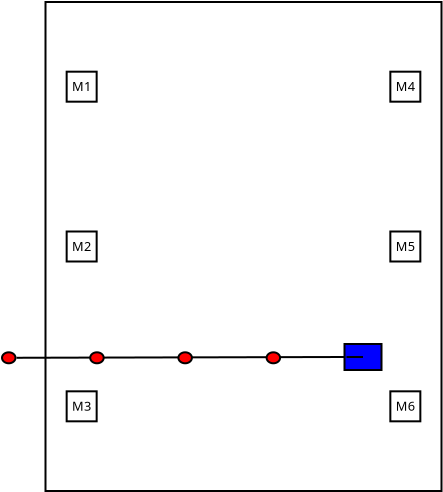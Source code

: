 <?xml version="1.0" encoding="UTF-8"?>
<dia:diagram xmlns:dia="http://www.lysator.liu.se/~alla/dia/">
  <dia:layer name="Background" visible="true" active="true">
    <dia:object type="Standard - Box" version="0" id="O0">
      <dia:attribute name="obj_pos">
        <dia:point val="17.75,4.55"/>
      </dia:attribute>
      <dia:attribute name="obj_bb">
        <dia:rectangle val="17.7,4.5;37.6,29.05"/>
      </dia:attribute>
      <dia:attribute name="elem_corner">
        <dia:point val="17.75,4.55"/>
      </dia:attribute>
      <dia:attribute name="elem_width">
        <dia:real val="19.8"/>
      </dia:attribute>
      <dia:attribute name="elem_height">
        <dia:real val="24.45"/>
      </dia:attribute>
      <dia:attribute name="show_background">
        <dia:boolean val="true"/>
      </dia:attribute>
    </dia:object>
    <dia:group>
      <dia:group>
        <dia:group>
          <dia:object type="Standard - Box" version="0" id="O1">
            <dia:attribute name="obj_pos">
              <dia:point val="18.808,8.034"/>
            </dia:attribute>
            <dia:attribute name="obj_bb">
              <dia:rectangle val="18.758,7.984;20.358,9.584"/>
            </dia:attribute>
            <dia:attribute name="elem_corner">
              <dia:point val="18.808,8.034"/>
            </dia:attribute>
            <dia:attribute name="elem_width">
              <dia:real val="1.5"/>
            </dia:attribute>
            <dia:attribute name="elem_height">
              <dia:real val="1.5"/>
            </dia:attribute>
            <dia:attribute name="show_background">
              <dia:boolean val="true"/>
            </dia:attribute>
          </dia:object>
          <dia:object type="Standard - Text" version="1" id="O2">
            <dia:attribute name="obj_pos">
              <dia:point val="19.078,9.005"/>
            </dia:attribute>
            <dia:attribute name="obj_bb">
              <dia:rectangle val="19.078,8.41;20.038,9.158"/>
            </dia:attribute>
            <dia:attribute name="text">
              <dia:composite type="text">
                <dia:attribute name="string">
                  <dia:string>#M1#</dia:string>
                </dia:attribute>
                <dia:attribute name="font">
                  <dia:font family="sans" style="0" name="Helvetica"/>
                </dia:attribute>
                <dia:attribute name="height">
                  <dia:real val="0.8"/>
                </dia:attribute>
                <dia:attribute name="pos">
                  <dia:point val="19.078,9.005"/>
                </dia:attribute>
                <dia:attribute name="color">
                  <dia:color val="#000000"/>
                </dia:attribute>
                <dia:attribute name="alignment">
                  <dia:enum val="0"/>
                </dia:attribute>
              </dia:composite>
            </dia:attribute>
            <dia:attribute name="valign">
              <dia:enum val="3"/>
            </dia:attribute>
          </dia:object>
        </dia:group>
        <dia:group>
          <dia:object type="Standard - Box" version="0" id="O3">
            <dia:attribute name="obj_pos">
              <dia:point val="34.992,8.034"/>
            </dia:attribute>
            <dia:attribute name="obj_bb">
              <dia:rectangle val="34.942,7.984;36.542,9.584"/>
            </dia:attribute>
            <dia:attribute name="elem_corner">
              <dia:point val="34.992,8.034"/>
            </dia:attribute>
            <dia:attribute name="elem_width">
              <dia:real val="1.5"/>
            </dia:attribute>
            <dia:attribute name="elem_height">
              <dia:real val="1.5"/>
            </dia:attribute>
            <dia:attribute name="show_background">
              <dia:boolean val="true"/>
            </dia:attribute>
          </dia:object>
          <dia:object type="Standard - Text" version="1" id="O4">
            <dia:attribute name="obj_pos">
              <dia:point val="35.262,9.005"/>
            </dia:attribute>
            <dia:attribute name="obj_bb">
              <dia:rectangle val="35.262,8.41;36.222,9.158"/>
            </dia:attribute>
            <dia:attribute name="text">
              <dia:composite type="text">
                <dia:attribute name="string">
                  <dia:string>#M4#</dia:string>
                </dia:attribute>
                <dia:attribute name="font">
                  <dia:font family="sans" style="0" name="Helvetica"/>
                </dia:attribute>
                <dia:attribute name="height">
                  <dia:real val="0.8"/>
                </dia:attribute>
                <dia:attribute name="pos">
                  <dia:point val="35.262,9.005"/>
                </dia:attribute>
                <dia:attribute name="color">
                  <dia:color val="#000000"/>
                </dia:attribute>
                <dia:attribute name="alignment">
                  <dia:enum val="0"/>
                </dia:attribute>
              </dia:composite>
            </dia:attribute>
            <dia:attribute name="valign">
              <dia:enum val="3"/>
            </dia:attribute>
          </dia:object>
        </dia:group>
      </dia:group>
      <dia:group>
        <dia:group>
          <dia:object type="Standard - Box" version="0" id="O5">
            <dia:attribute name="obj_pos">
              <dia:point val="18.808,16.025"/>
            </dia:attribute>
            <dia:attribute name="obj_bb">
              <dia:rectangle val="18.758,15.975;20.358,17.575"/>
            </dia:attribute>
            <dia:attribute name="elem_corner">
              <dia:point val="18.808,16.025"/>
            </dia:attribute>
            <dia:attribute name="elem_width">
              <dia:real val="1.5"/>
            </dia:attribute>
            <dia:attribute name="elem_height">
              <dia:real val="1.5"/>
            </dia:attribute>
            <dia:attribute name="show_background">
              <dia:boolean val="true"/>
            </dia:attribute>
          </dia:object>
          <dia:object type="Standard - Text" version="1" id="O6">
            <dia:attribute name="obj_pos">
              <dia:point val="19.078,16.996"/>
            </dia:attribute>
            <dia:attribute name="obj_bb">
              <dia:rectangle val="19.078,16.401;20.038,17.149"/>
            </dia:attribute>
            <dia:attribute name="text">
              <dia:composite type="text">
                <dia:attribute name="string">
                  <dia:string>#M2#</dia:string>
                </dia:attribute>
                <dia:attribute name="font">
                  <dia:font family="sans" style="0" name="Helvetica"/>
                </dia:attribute>
                <dia:attribute name="height">
                  <dia:real val="0.8"/>
                </dia:attribute>
                <dia:attribute name="pos">
                  <dia:point val="19.078,16.996"/>
                </dia:attribute>
                <dia:attribute name="color">
                  <dia:color val="#000000"/>
                </dia:attribute>
                <dia:attribute name="alignment">
                  <dia:enum val="0"/>
                </dia:attribute>
              </dia:composite>
            </dia:attribute>
            <dia:attribute name="valign">
              <dia:enum val="3"/>
            </dia:attribute>
          </dia:object>
        </dia:group>
        <dia:group>
          <dia:object type="Standard - Box" version="0" id="O7">
            <dia:attribute name="obj_pos">
              <dia:point val="34.992,16.025"/>
            </dia:attribute>
            <dia:attribute name="obj_bb">
              <dia:rectangle val="34.942,15.975;36.542,17.575"/>
            </dia:attribute>
            <dia:attribute name="elem_corner">
              <dia:point val="34.992,16.025"/>
            </dia:attribute>
            <dia:attribute name="elem_width">
              <dia:real val="1.5"/>
            </dia:attribute>
            <dia:attribute name="elem_height">
              <dia:real val="1.5"/>
            </dia:attribute>
            <dia:attribute name="show_background">
              <dia:boolean val="true"/>
            </dia:attribute>
          </dia:object>
          <dia:object type="Standard - Text" version="1" id="O8">
            <dia:attribute name="obj_pos">
              <dia:point val="35.262,16.996"/>
            </dia:attribute>
            <dia:attribute name="obj_bb">
              <dia:rectangle val="35.262,16.401;36.222,17.149"/>
            </dia:attribute>
            <dia:attribute name="text">
              <dia:composite type="text">
                <dia:attribute name="string">
                  <dia:string>#M5#</dia:string>
                </dia:attribute>
                <dia:attribute name="font">
                  <dia:font family="sans" style="0" name="Helvetica"/>
                </dia:attribute>
                <dia:attribute name="height">
                  <dia:real val="0.8"/>
                </dia:attribute>
                <dia:attribute name="pos">
                  <dia:point val="35.262,16.996"/>
                </dia:attribute>
                <dia:attribute name="color">
                  <dia:color val="#000000"/>
                </dia:attribute>
                <dia:attribute name="alignment">
                  <dia:enum val="0"/>
                </dia:attribute>
              </dia:composite>
            </dia:attribute>
            <dia:attribute name="valign">
              <dia:enum val="3"/>
            </dia:attribute>
          </dia:object>
        </dia:group>
      </dia:group>
      <dia:group>
        <dia:group>
          <dia:object type="Standard - Box" version="0" id="O9">
            <dia:attribute name="obj_pos">
              <dia:point val="18.808,24.016"/>
            </dia:attribute>
            <dia:attribute name="obj_bb">
              <dia:rectangle val="18.758,23.966;20.358,25.566"/>
            </dia:attribute>
            <dia:attribute name="elem_corner">
              <dia:point val="18.808,24.016"/>
            </dia:attribute>
            <dia:attribute name="elem_width">
              <dia:real val="1.5"/>
            </dia:attribute>
            <dia:attribute name="elem_height">
              <dia:real val="1.5"/>
            </dia:attribute>
            <dia:attribute name="show_background">
              <dia:boolean val="true"/>
            </dia:attribute>
          </dia:object>
          <dia:object type="Standard - Text" version="1" id="O10">
            <dia:attribute name="obj_pos">
              <dia:point val="19.078,24.988"/>
            </dia:attribute>
            <dia:attribute name="obj_bb">
              <dia:rectangle val="19.078,24.392;20.038,25.14"/>
            </dia:attribute>
            <dia:attribute name="text">
              <dia:composite type="text">
                <dia:attribute name="string">
                  <dia:string>#M3#</dia:string>
                </dia:attribute>
                <dia:attribute name="font">
                  <dia:font family="sans" style="0" name="Helvetica"/>
                </dia:attribute>
                <dia:attribute name="height">
                  <dia:real val="0.8"/>
                </dia:attribute>
                <dia:attribute name="pos">
                  <dia:point val="19.078,24.988"/>
                </dia:attribute>
                <dia:attribute name="color">
                  <dia:color val="#000000"/>
                </dia:attribute>
                <dia:attribute name="alignment">
                  <dia:enum val="0"/>
                </dia:attribute>
              </dia:composite>
            </dia:attribute>
            <dia:attribute name="valign">
              <dia:enum val="3"/>
            </dia:attribute>
          </dia:object>
        </dia:group>
        <dia:group>
          <dia:object type="Standard - Box" version="0" id="O11">
            <dia:attribute name="obj_pos">
              <dia:point val="34.992,24.016"/>
            </dia:attribute>
            <dia:attribute name="obj_bb">
              <dia:rectangle val="34.942,23.966;36.542,25.566"/>
            </dia:attribute>
            <dia:attribute name="elem_corner">
              <dia:point val="34.992,24.016"/>
            </dia:attribute>
            <dia:attribute name="elem_width">
              <dia:real val="1.5"/>
            </dia:attribute>
            <dia:attribute name="elem_height">
              <dia:real val="1.5"/>
            </dia:attribute>
            <dia:attribute name="show_background">
              <dia:boolean val="true"/>
            </dia:attribute>
          </dia:object>
          <dia:object type="Standard - Text" version="1" id="O12">
            <dia:attribute name="obj_pos">
              <dia:point val="35.262,24.988"/>
            </dia:attribute>
            <dia:attribute name="obj_bb">
              <dia:rectangle val="35.262,24.392;36.222,25.14"/>
            </dia:attribute>
            <dia:attribute name="text">
              <dia:composite type="text">
                <dia:attribute name="string">
                  <dia:string>#M6#</dia:string>
                </dia:attribute>
                <dia:attribute name="font">
                  <dia:font family="sans" style="0" name="Helvetica"/>
                </dia:attribute>
                <dia:attribute name="height">
                  <dia:real val="0.8"/>
                </dia:attribute>
                <dia:attribute name="pos">
                  <dia:point val="35.262,24.988"/>
                </dia:attribute>
                <dia:attribute name="color">
                  <dia:color val="#000000"/>
                </dia:attribute>
                <dia:attribute name="alignment">
                  <dia:enum val="0"/>
                </dia:attribute>
              </dia:composite>
            </dia:attribute>
            <dia:attribute name="valign">
              <dia:enum val="3"/>
            </dia:attribute>
          </dia:object>
        </dia:group>
      </dia:group>
    </dia:group>
    <dia:object type="Standard - Box" version="0" id="O13">
      <dia:attribute name="obj_pos">
        <dia:point val="32.7,21.65"/>
      </dia:attribute>
      <dia:attribute name="obj_bb">
        <dia:rectangle val="32.65,21.6;34.6,23"/>
      </dia:attribute>
      <dia:attribute name="elem_corner">
        <dia:point val="32.7,21.65"/>
      </dia:attribute>
      <dia:attribute name="elem_width">
        <dia:real val="1.85"/>
      </dia:attribute>
      <dia:attribute name="elem_height">
        <dia:real val="1.3"/>
      </dia:attribute>
      <dia:attribute name="inner_color">
        <dia:color val="#0000ff"/>
      </dia:attribute>
      <dia:attribute name="show_background">
        <dia:boolean val="true"/>
      </dia:attribute>
    </dia:object>
    <dia:object type="Standard - Line" version="0" id="O14">
      <dia:attribute name="obj_pos">
        <dia:point val="33.625,22.3"/>
      </dia:attribute>
      <dia:attribute name="obj_bb">
        <dia:rectangle val="32.75,22.25;33.675,22.35"/>
      </dia:attribute>
      <dia:attribute name="conn_endpoints">
        <dia:point val="33.625,22.3"/>
        <dia:point val="32.8,22.3"/>
      </dia:attribute>
      <dia:attribute name="numcp">
        <dia:int val="1"/>
      </dia:attribute>
      <dia:connections>
        <dia:connection handle="0" to="O13" connection="8"/>
        <dia:connection handle="1" to="O13" connection="4"/>
      </dia:connections>
    </dia:object>
    <dia:object type="Standard - PolyLine" version="0" id="O15">
      <dia:attribute name="obj_pos">
        <dia:point val="27.65,16.775"/>
      </dia:attribute>
      <dia:attribute name="obj_bb">
        <dia:rectangle val="27.65,16.775;27.65,16.775"/>
      </dia:attribute>
      <dia:attribute name="poly_points">
        <dia:point val="27.65,16.775"/>
        <dia:point val="27.65,16.775"/>
      </dia:attribute>
      <dia:connections>
        <dia:connection handle="0" to="O0" connection="8"/>
        <dia:connection handle="1" to="O0" connection="8"/>
      </dia:connections>
    </dia:object>
    <dia:object type="Standard - PolyLine" version="0" id="O16">
      <dia:attribute name="obj_pos">
        <dia:point val="27.65,16.775"/>
      </dia:attribute>
      <dia:attribute name="obj_bb">
        <dia:rectangle val="27.65,16.775;27.65,16.775"/>
      </dia:attribute>
      <dia:attribute name="poly_points">
        <dia:point val="27.65,16.775"/>
        <dia:point val="27.65,16.775"/>
      </dia:attribute>
      <dia:connections>
        <dia:connection handle="0" to="O0" connection="8"/>
        <dia:connection handle="1" to="O0" connection="8"/>
      </dia:connections>
    </dia:object>
    <dia:object type="Standard - Line" version="0" id="O17">
      <dia:attribute name="obj_pos">
        <dia:point val="32.7,22.3"/>
      </dia:attribute>
      <dia:attribute name="obj_bb">
        <dia:rectangle val="16.25,22.25;32.75,22.389"/>
      </dia:attribute>
      <dia:attribute name="conn_endpoints">
        <dia:point val="32.7,22.3"/>
        <dia:point val="16.3,22.339"/>
      </dia:attribute>
      <dia:attribute name="numcp">
        <dia:int val="1"/>
      </dia:attribute>
      <dia:connections>
        <dia:connection handle="0" to="O13" connection="3"/>
        <dia:connection handle="1" to="O21" connection="8"/>
      </dia:connections>
    </dia:object>
    <dia:object type="Standard - Ellipse" version="0" id="O18">
      <dia:attribute name="obj_pos">
        <dia:point val="28.805,22.065"/>
      </dia:attribute>
      <dia:attribute name="obj_bb">
        <dia:rectangle val="28.755,22.015;29.53,22.665"/>
      </dia:attribute>
      <dia:attribute name="elem_corner">
        <dia:point val="28.805,22.065"/>
      </dia:attribute>
      <dia:attribute name="elem_width">
        <dia:real val="0.675"/>
      </dia:attribute>
      <dia:attribute name="elem_height">
        <dia:real val="0.55"/>
      </dia:attribute>
      <dia:attribute name="inner_color">
        <dia:color val="#ff0000"/>
      </dia:attribute>
    </dia:object>
    <dia:object type="Standard - Ellipse" version="0" id="O19">
      <dia:attribute name="obj_pos">
        <dia:point val="24.395,22.065"/>
      </dia:attribute>
      <dia:attribute name="obj_bb">
        <dia:rectangle val="24.345,22.015;25.12,22.665"/>
      </dia:attribute>
      <dia:attribute name="elem_corner">
        <dia:point val="24.395,22.065"/>
      </dia:attribute>
      <dia:attribute name="elem_width">
        <dia:real val="0.675"/>
      </dia:attribute>
      <dia:attribute name="elem_height">
        <dia:real val="0.55"/>
      </dia:attribute>
      <dia:attribute name="inner_color">
        <dia:color val="#ff0000"/>
      </dia:attribute>
    </dia:object>
    <dia:object type="Standard - Ellipse" version="0" id="O20">
      <dia:attribute name="obj_pos">
        <dia:point val="19.985,22.065"/>
      </dia:attribute>
      <dia:attribute name="obj_bb">
        <dia:rectangle val="19.935,22.015;20.71,22.665"/>
      </dia:attribute>
      <dia:attribute name="elem_corner">
        <dia:point val="19.985,22.065"/>
      </dia:attribute>
      <dia:attribute name="elem_width">
        <dia:real val="0.675"/>
      </dia:attribute>
      <dia:attribute name="elem_height">
        <dia:real val="0.55"/>
      </dia:attribute>
      <dia:attribute name="inner_color">
        <dia:color val="#ff0000"/>
      </dia:attribute>
    </dia:object>
    <dia:object type="Standard - Ellipse" version="0" id="O21">
      <dia:attribute name="obj_pos">
        <dia:point val="15.575,22.065"/>
      </dia:attribute>
      <dia:attribute name="obj_bb">
        <dia:rectangle val="15.525,22.015;16.3,22.665"/>
      </dia:attribute>
      <dia:attribute name="elem_corner">
        <dia:point val="15.575,22.065"/>
      </dia:attribute>
      <dia:attribute name="elem_width">
        <dia:real val="0.675"/>
      </dia:attribute>
      <dia:attribute name="elem_height">
        <dia:real val="0.55"/>
      </dia:attribute>
      <dia:attribute name="inner_color">
        <dia:color val="#ff0000"/>
      </dia:attribute>
    </dia:object>
  </dia:layer>
</dia:diagram>
